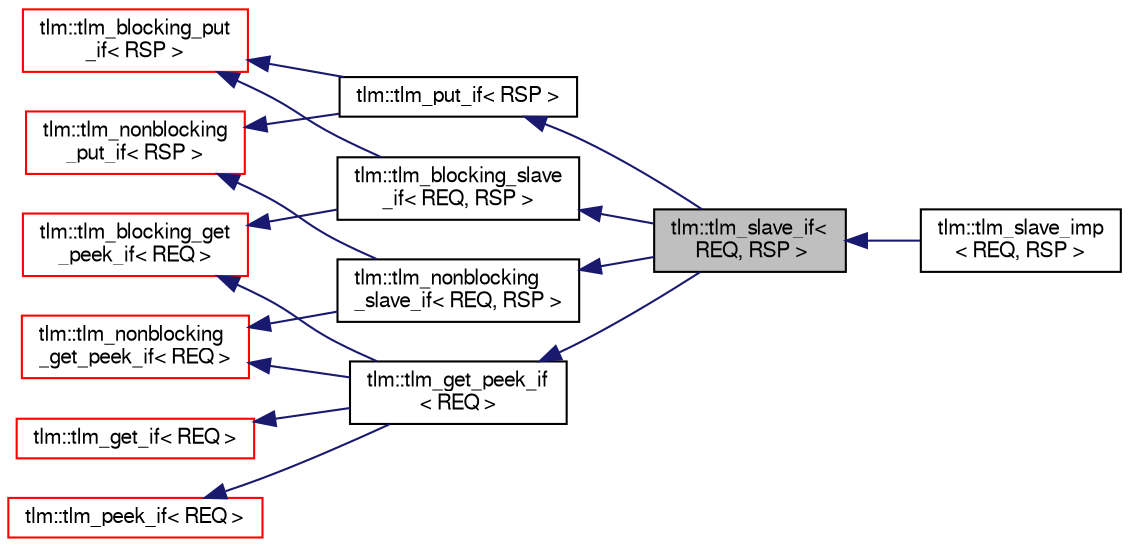 digraph "tlm::tlm_slave_if&lt; REQ, RSP &gt;"
{
  edge [fontname="FreeSans",fontsize="10",labelfontname="FreeSans",labelfontsize="10"];
  node [fontname="FreeSans",fontsize="10",shape=record];
  rankdir="LR";
  Node0 [label="tlm::tlm_slave_if\<\l REQ, RSP \>",height=0.2,width=0.4,color="black", fillcolor="grey75", style="filled", fontcolor="black"];
  Node1 -> Node0 [dir="back",color="midnightblue",fontsize="10",style="solid",fontname="FreeSans"];
  Node1 [label="tlm::tlm_put_if\< RSP \>",height=0.2,width=0.4,color="black", fillcolor="white", style="filled",URL="$a02295.html"];
  Node2 -> Node1 [dir="back",color="midnightblue",fontsize="10",style="solid",fontname="FreeSans"];
  Node2 [label="tlm::tlm_blocking_put\l_if\< RSP \>",height=0.2,width=0.4,color="red", fillcolor="white", style="filled",URL="$a02279.html"];
  Node4 -> Node1 [dir="back",color="midnightblue",fontsize="10",style="solid",fontname="FreeSans"];
  Node4 [label="tlm::tlm_nonblocking\l_put_if\< RSP \>",height=0.2,width=0.4,color="red", fillcolor="white", style="filled",URL="$a02287.html"];
  Node5 -> Node0 [dir="back",color="midnightblue",fontsize="10",style="solid",fontname="FreeSans"];
  Node5 [label="tlm::tlm_get_peek_if\l\< REQ \>",height=0.2,width=0.4,color="black", fillcolor="white", style="filled",URL="$a02319.html"];
  Node6 -> Node5 [dir="back",color="midnightblue",fontsize="10",style="solid",fontname="FreeSans"];
  Node6 [label="tlm::tlm_get_if\< REQ \>",height=0.2,width=0.4,color="red", fillcolor="white", style="filled",URL="$a02291.html"];
  Node9 -> Node5 [dir="back",color="midnightblue",fontsize="10",style="solid",fontname="FreeSans"];
  Node9 [label="tlm::tlm_peek_if\< REQ \>",height=0.2,width=0.4,color="red", fillcolor="white", style="filled",URL="$a02307.html"];
  Node12 -> Node5 [dir="back",color="midnightblue",fontsize="10",style="solid",fontname="FreeSans"];
  Node12 [label="tlm::tlm_blocking_get\l_peek_if\< REQ \>",height=0.2,width=0.4,color="red", fillcolor="white", style="filled",URL="$a02311.html"];
  Node13 -> Node5 [dir="back",color="midnightblue",fontsize="10",style="solid",fontname="FreeSans"];
  Node13 [label="tlm::tlm_nonblocking\l_get_peek_if\< REQ \>",height=0.2,width=0.4,color="red", fillcolor="white", style="filled",URL="$a02315.html"];
  Node14 -> Node0 [dir="back",color="midnightblue",fontsize="10",style="solid",fontname="FreeSans"];
  Node14 [label="tlm::tlm_blocking_slave\l_if\< REQ, RSP \>",height=0.2,width=0.4,color="black", fillcolor="white", style="filled",URL="$a02343.html"];
  Node2 -> Node14 [dir="back",color="midnightblue",fontsize="10",style="solid",fontname="FreeSans"];
  Node12 -> Node14 [dir="back",color="midnightblue",fontsize="10",style="solid",fontname="FreeSans"];
  Node15 -> Node0 [dir="back",color="midnightblue",fontsize="10",style="solid",fontname="FreeSans"];
  Node15 [label="tlm::tlm_nonblocking\l_slave_if\< REQ, RSP \>",height=0.2,width=0.4,color="black", fillcolor="white", style="filled",URL="$a02351.html"];
  Node4 -> Node15 [dir="back",color="midnightblue",fontsize="10",style="solid",fontname="FreeSans"];
  Node13 -> Node15 [dir="back",color="midnightblue",fontsize="10",style="solid",fontname="FreeSans"];
  Node0 -> Node16 [dir="back",color="midnightblue",fontsize="10",style="solid",fontname="FreeSans"];
  Node16 [label="tlm::tlm_slave_imp\l\< REQ, RSP \>",height=0.2,width=0.4,color="black", fillcolor="white", style="filled",URL="$a02391.html"];
}
